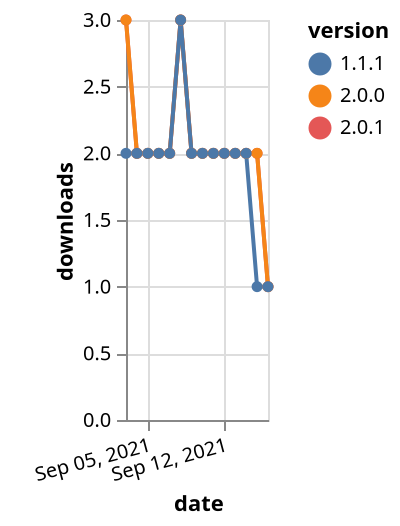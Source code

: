 {"$schema": "https://vega.github.io/schema/vega-lite/v5.json", "description": "A simple bar chart with embedded data.", "data": {"values": [{"date": "2021-09-03", "total": 78, "delta": 3, "version": "2.0.1"}, {"date": "2021-09-04", "total": 80, "delta": 2, "version": "2.0.1"}, {"date": "2021-09-05", "total": 82, "delta": 2, "version": "2.0.1"}, {"date": "2021-09-06", "total": 84, "delta": 2, "version": "2.0.1"}, {"date": "2021-09-07", "total": 86, "delta": 2, "version": "2.0.1"}, {"date": "2021-09-08", "total": 89, "delta": 3, "version": "2.0.1"}, {"date": "2021-09-09", "total": 91, "delta": 2, "version": "2.0.1"}, {"date": "2021-09-10", "total": 93, "delta": 2, "version": "2.0.1"}, {"date": "2021-09-11", "total": 95, "delta": 2, "version": "2.0.1"}, {"date": "2021-09-12", "total": 97, "delta": 2, "version": "2.0.1"}, {"date": "2021-09-13", "total": 99, "delta": 2, "version": "2.0.1"}, {"date": "2021-09-14", "total": 101, "delta": 2, "version": "2.0.1"}, {"date": "2021-09-15", "total": 103, "delta": 2, "version": "2.0.1"}, {"date": "2021-09-16", "total": 104, "delta": 1, "version": "2.0.1"}, {"date": "2021-09-03", "total": 131, "delta": 3, "version": "2.0.0"}, {"date": "2021-09-04", "total": 133, "delta": 2, "version": "2.0.0"}, {"date": "2021-09-05", "total": 135, "delta": 2, "version": "2.0.0"}, {"date": "2021-09-06", "total": 137, "delta": 2, "version": "2.0.0"}, {"date": "2021-09-07", "total": 139, "delta": 2, "version": "2.0.0"}, {"date": "2021-09-08", "total": 142, "delta": 3, "version": "2.0.0"}, {"date": "2021-09-09", "total": 144, "delta": 2, "version": "2.0.0"}, {"date": "2021-09-10", "total": 146, "delta": 2, "version": "2.0.0"}, {"date": "2021-09-11", "total": 148, "delta": 2, "version": "2.0.0"}, {"date": "2021-09-12", "total": 150, "delta": 2, "version": "2.0.0"}, {"date": "2021-09-13", "total": 152, "delta": 2, "version": "2.0.0"}, {"date": "2021-09-14", "total": 154, "delta": 2, "version": "2.0.0"}, {"date": "2021-09-15", "total": 156, "delta": 2, "version": "2.0.0"}, {"date": "2021-09-16", "total": 157, "delta": 1, "version": "2.0.0"}, {"date": "2021-09-03", "total": 268, "delta": 2, "version": "1.1.1"}, {"date": "2021-09-04", "total": 270, "delta": 2, "version": "1.1.1"}, {"date": "2021-09-05", "total": 272, "delta": 2, "version": "1.1.1"}, {"date": "2021-09-06", "total": 274, "delta": 2, "version": "1.1.1"}, {"date": "2021-09-07", "total": 276, "delta": 2, "version": "1.1.1"}, {"date": "2021-09-08", "total": 279, "delta": 3, "version": "1.1.1"}, {"date": "2021-09-09", "total": 281, "delta": 2, "version": "1.1.1"}, {"date": "2021-09-10", "total": 283, "delta": 2, "version": "1.1.1"}, {"date": "2021-09-11", "total": 285, "delta": 2, "version": "1.1.1"}, {"date": "2021-09-12", "total": 287, "delta": 2, "version": "1.1.1"}, {"date": "2021-09-13", "total": 289, "delta": 2, "version": "1.1.1"}, {"date": "2021-09-14", "total": 291, "delta": 2, "version": "1.1.1"}, {"date": "2021-09-15", "total": 292, "delta": 1, "version": "1.1.1"}, {"date": "2021-09-16", "total": 293, "delta": 1, "version": "1.1.1"}]}, "width": "container", "mark": {"type": "line", "point": {"filled": true}}, "encoding": {"x": {"field": "date", "type": "temporal", "timeUnit": "yearmonthdate", "title": "date", "axis": {"labelAngle": -15}}, "y": {"field": "delta", "type": "quantitative", "title": "downloads"}, "color": {"field": "version", "type": "nominal"}, "tooltip": {"field": "delta"}}}